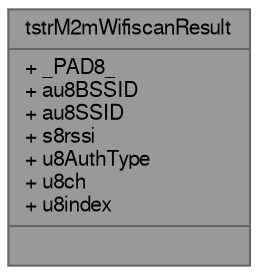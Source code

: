 digraph "tstrM2mWifiscanResult"
{
 // LATEX_PDF_SIZE
  bgcolor="transparent";
  edge [fontname=FreeSans,fontsize=10,labelfontname=FreeSans,labelfontsize=10];
  node [fontname=FreeSans,fontsize=10,shape=box,height=0.2,width=0.4];
  Node1 [shape=record,label="{tstrM2mWifiscanResult\n|+ _PAD8_\l+ au8BSSID\l+ au8SSID\l+ s8rssi\l+ u8AuthType\l+ u8ch\l+ u8index\l|}",height=0.2,width=0.4,color="gray40", fillcolor="grey60", style="filled", fontcolor="black",tooltip="Wi-Fi Scan Result."];
}
